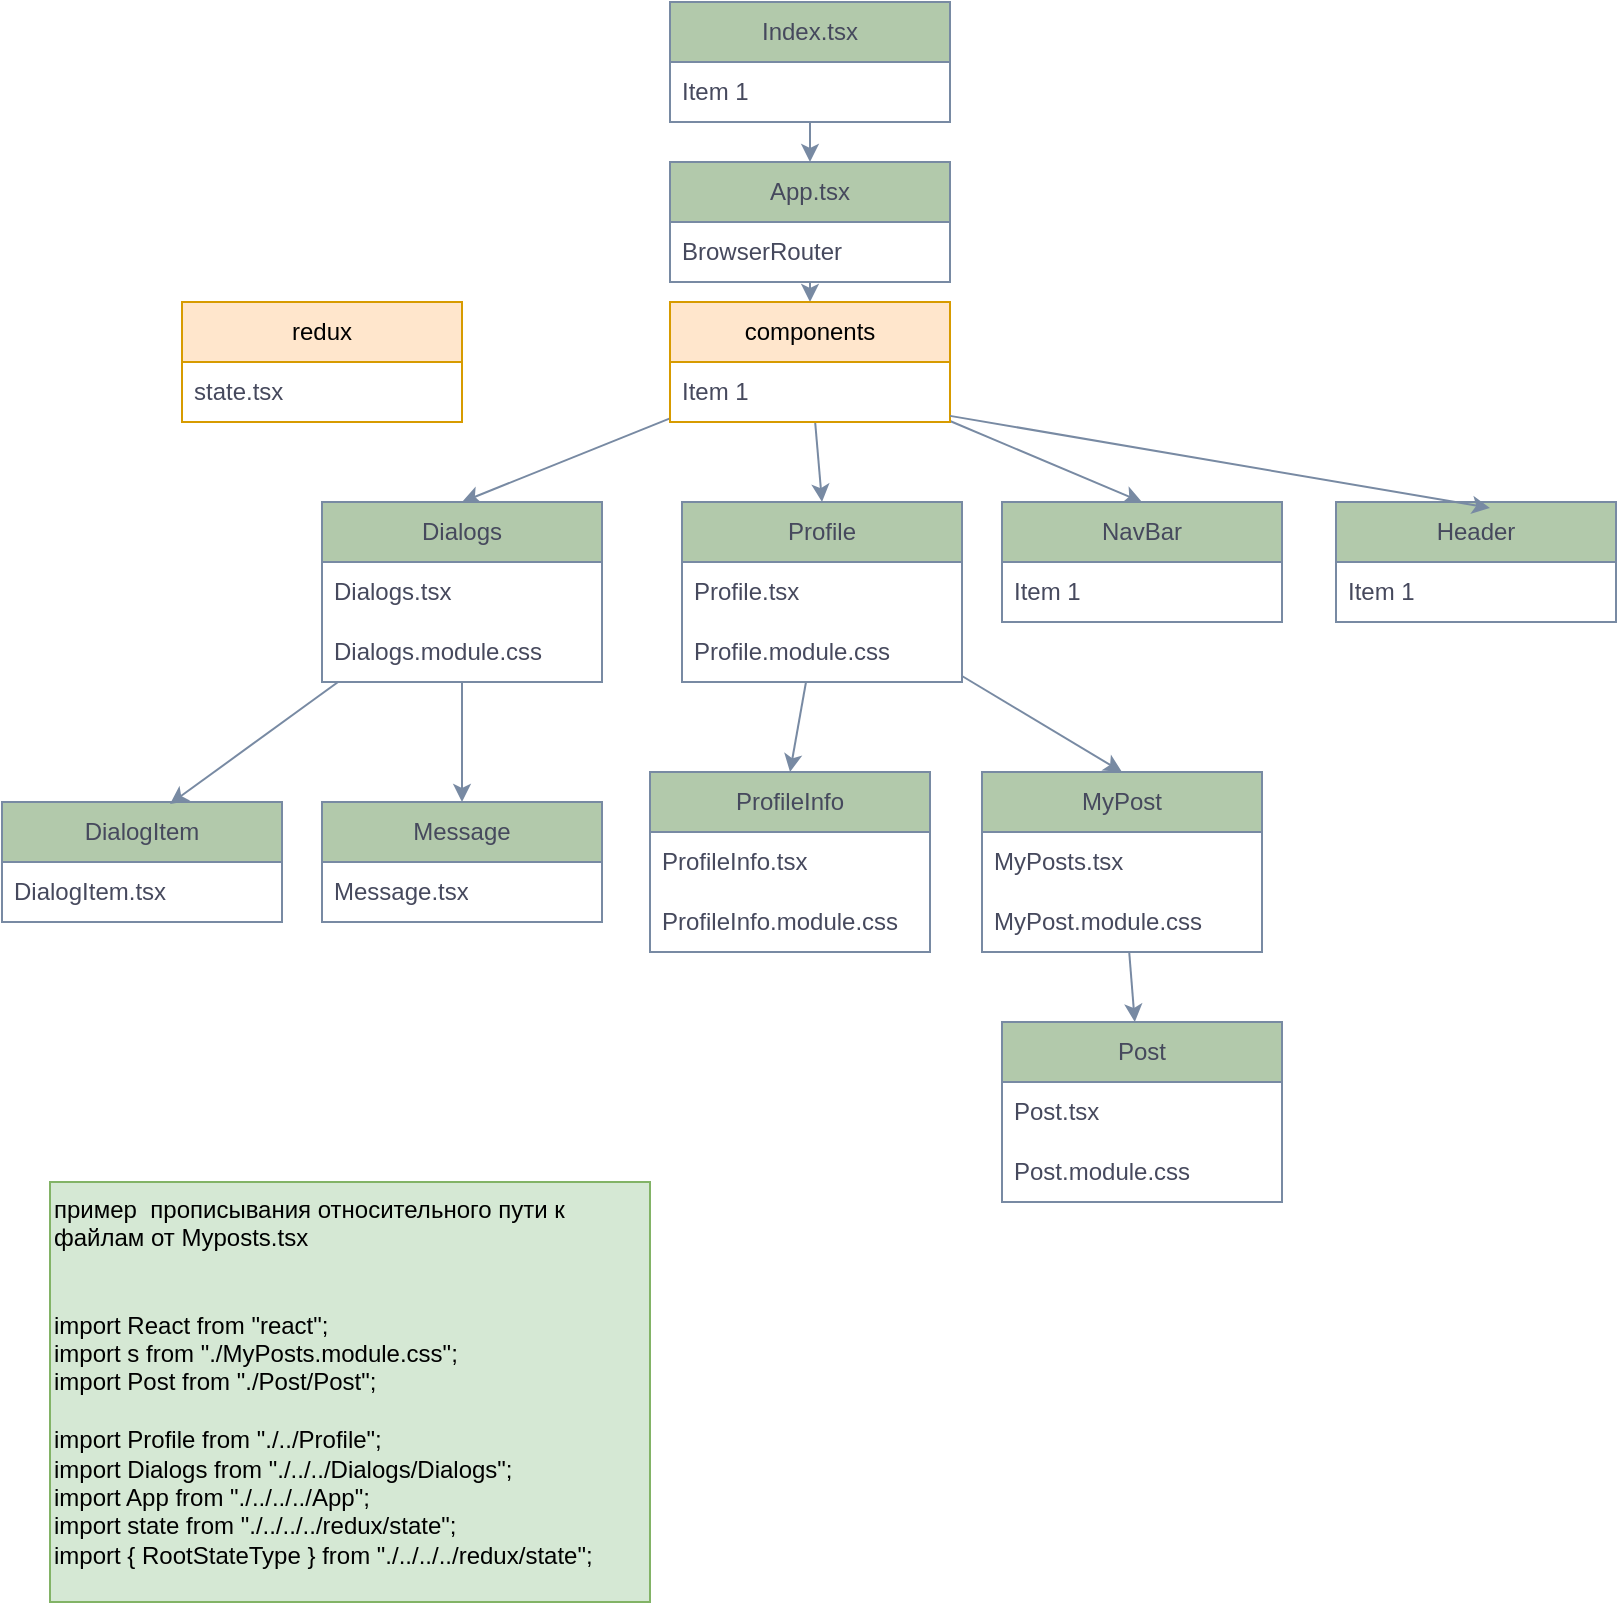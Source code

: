<mxfile version="22.0.8" type="github">
  <diagram name="Страница — 1" id="urgURgvJUuPnAh2E4qDl">
    <mxGraphModel dx="1380" dy="783" grid="1" gridSize="10" guides="1" tooltips="1" connect="1" arrows="1" fold="1" page="1" pageScale="1" pageWidth="827" pageHeight="1169" math="0" shadow="0">
      <root>
        <mxCell id="0" />
        <mxCell id="1" parent="0" />
        <mxCell id="0-VaCWMbDjNM-Yvoz6q8-63" style="edgeStyle=none;rounded=0;orthogonalLoop=1;jettySize=auto;html=1;strokeColor=#788AA3;fontColor=#46495D;fillColor=#B2C9AB;" edge="1" parent="1" source="0-VaCWMbDjNM-Yvoz6q8-4" target="0-VaCWMbDjNM-Yvoz6q8-8">
          <mxGeometry relative="1" as="geometry" />
        </mxCell>
        <mxCell id="0-VaCWMbDjNM-Yvoz6q8-4" value="App.tsx" style="swimlane;fontStyle=0;childLayout=stackLayout;horizontal=1;startSize=30;horizontalStack=0;resizeParent=1;resizeParentMax=0;resizeLast=0;collapsible=1;marginBottom=0;whiteSpace=wrap;html=1;labelBackgroundColor=none;fillColor=#B2C9AB;strokeColor=#788AA3;fontColor=#46495D;" vertex="1" parent="1">
          <mxGeometry x="354" y="110" width="140" height="60" as="geometry" />
        </mxCell>
        <mxCell id="0-VaCWMbDjNM-Yvoz6q8-5" value="BrowserRouter" style="text;strokeColor=none;fillColor=none;align=left;verticalAlign=middle;spacingLeft=4;spacingRight=4;overflow=hidden;points=[[0,0.5],[1,0.5]];portConstraint=eastwest;rotatable=0;whiteSpace=wrap;html=1;labelBackgroundColor=none;fontColor=#46495D;" vertex="1" parent="0-VaCWMbDjNM-Yvoz6q8-4">
          <mxGeometry y="30" width="140" height="30" as="geometry" />
        </mxCell>
        <mxCell id="0-VaCWMbDjNM-Yvoz6q8-51" style="edgeStyle=none;rounded=0;orthogonalLoop=1;jettySize=auto;html=1;entryX=0.5;entryY=0;entryDx=0;entryDy=0;strokeColor=#788AA3;fontColor=#46495D;fillColor=#B2C9AB;" edge="1" parent="1" source="0-VaCWMbDjNM-Yvoz6q8-8" target="0-VaCWMbDjNM-Yvoz6q8-17">
          <mxGeometry relative="1" as="geometry" />
        </mxCell>
        <mxCell id="0-VaCWMbDjNM-Yvoz6q8-52" style="edgeStyle=none;rounded=0;orthogonalLoop=1;jettySize=auto;html=1;entryX=0.5;entryY=0;entryDx=0;entryDy=0;strokeColor=#788AA3;fontColor=#46495D;fillColor=#B2C9AB;" edge="1" parent="1" source="0-VaCWMbDjNM-Yvoz6q8-8" target="0-VaCWMbDjNM-Yvoz6q8-14">
          <mxGeometry relative="1" as="geometry" />
        </mxCell>
        <mxCell id="0-VaCWMbDjNM-Yvoz6q8-53" style="edgeStyle=none;rounded=0;orthogonalLoop=1;jettySize=auto;html=1;entryX=0.5;entryY=0;entryDx=0;entryDy=0;strokeColor=#788AA3;fontColor=#46495D;fillColor=#B2C9AB;" edge="1" parent="1" source="0-VaCWMbDjNM-Yvoz6q8-8" target="0-VaCWMbDjNM-Yvoz6q8-12">
          <mxGeometry relative="1" as="geometry" />
        </mxCell>
        <mxCell id="0-VaCWMbDjNM-Yvoz6q8-8" value="components" style="swimlane;fontStyle=0;childLayout=stackLayout;horizontal=1;startSize=30;horizontalStack=0;resizeParent=1;resizeParentMax=0;resizeLast=0;collapsible=1;marginBottom=0;whiteSpace=wrap;html=1;labelBackgroundColor=none;fillColor=#ffe6cc;strokeColor=#d79b00;" vertex="1" parent="1">
          <mxGeometry x="354" y="180" width="140" height="60" as="geometry" />
        </mxCell>
        <mxCell id="0-VaCWMbDjNM-Yvoz6q8-9" value="Item 1" style="text;strokeColor=none;fillColor=none;align=left;verticalAlign=middle;spacingLeft=4;spacingRight=4;overflow=hidden;points=[[0,0.5],[1,0.5]];portConstraint=eastwest;rotatable=0;whiteSpace=wrap;html=1;labelBackgroundColor=none;fontColor=#46495D;" vertex="1" parent="0-VaCWMbDjNM-Yvoz6q8-8">
          <mxGeometry y="30" width="140" height="30" as="geometry" />
        </mxCell>
        <mxCell id="0-VaCWMbDjNM-Yvoz6q8-56" style="edgeStyle=none;rounded=0;orthogonalLoop=1;jettySize=auto;html=1;entryX=0.5;entryY=0;entryDx=0;entryDy=0;strokeColor=#788AA3;fontColor=#46495D;fillColor=#B2C9AB;" edge="1" parent="1" source="0-VaCWMbDjNM-Yvoz6q8-12" target="0-VaCWMbDjNM-Yvoz6q8-29">
          <mxGeometry relative="1" as="geometry" />
        </mxCell>
        <mxCell id="0-VaCWMbDjNM-Yvoz6q8-57" style="edgeStyle=none;rounded=0;orthogonalLoop=1;jettySize=auto;html=1;entryX=0.5;entryY=0;entryDx=0;entryDy=0;strokeColor=#788AA3;fontColor=#46495D;fillColor=#B2C9AB;" edge="1" parent="1" source="0-VaCWMbDjNM-Yvoz6q8-12" target="0-VaCWMbDjNM-Yvoz6q8-32">
          <mxGeometry relative="1" as="geometry" />
        </mxCell>
        <mxCell id="0-VaCWMbDjNM-Yvoz6q8-12" value="Profile" style="swimlane;fontStyle=0;childLayout=stackLayout;horizontal=1;startSize=30;horizontalStack=0;resizeParent=1;resizeParentMax=0;resizeLast=0;collapsible=1;marginBottom=0;whiteSpace=wrap;html=1;labelBackgroundColor=none;fillColor=#B2C9AB;strokeColor=#788AA3;fontColor=#46495D;" vertex="1" parent="1">
          <mxGeometry x="360" y="280" width="140" height="90" as="geometry">
            <mxRectangle x="350" y="360" width="70" height="30" as="alternateBounds" />
          </mxGeometry>
        </mxCell>
        <mxCell id="0-VaCWMbDjNM-Yvoz6q8-13" value="Profile.tsx" style="text;strokeColor=none;fillColor=none;align=left;verticalAlign=middle;spacingLeft=4;spacingRight=4;overflow=hidden;points=[[0,0.5],[1,0.5]];portConstraint=eastwest;rotatable=0;whiteSpace=wrap;html=1;labelBackgroundColor=none;fontColor=#46495D;" vertex="1" parent="0-VaCWMbDjNM-Yvoz6q8-12">
          <mxGeometry y="30" width="140" height="30" as="geometry" />
        </mxCell>
        <mxCell id="0-VaCWMbDjNM-Yvoz6q8-28" value="Profile.module.css" style="text;strokeColor=none;fillColor=none;align=left;verticalAlign=middle;spacingLeft=4;spacingRight=4;overflow=hidden;points=[[0,0.5],[1,0.5]];portConstraint=eastwest;rotatable=0;whiteSpace=wrap;html=1;labelBackgroundColor=none;fontColor=#46495D;" vertex="1" parent="0-VaCWMbDjNM-Yvoz6q8-12">
          <mxGeometry y="60" width="140" height="30" as="geometry" />
        </mxCell>
        <mxCell id="0-VaCWMbDjNM-Yvoz6q8-59" style="edgeStyle=none;rounded=0;orthogonalLoop=1;jettySize=auto;html=1;entryX=0.5;entryY=0;entryDx=0;entryDy=0;strokeColor=#788AA3;fontColor=#46495D;fillColor=#B2C9AB;" edge="1" parent="1" source="0-VaCWMbDjNM-Yvoz6q8-14" target="0-VaCWMbDjNM-Yvoz6q8-23">
          <mxGeometry relative="1" as="geometry" />
        </mxCell>
        <mxCell id="0-VaCWMbDjNM-Yvoz6q8-14" value="Dialogs" style="swimlane;fontStyle=0;childLayout=stackLayout;horizontal=1;startSize=30;horizontalStack=0;resizeParent=1;resizeParentMax=0;resizeLast=0;collapsible=1;marginBottom=0;whiteSpace=wrap;html=1;labelBackgroundColor=none;fillColor=#B2C9AB;strokeColor=#788AA3;fontColor=#46495D;" vertex="1" parent="1">
          <mxGeometry x="180" y="280" width="140" height="90" as="geometry" />
        </mxCell>
        <mxCell id="0-VaCWMbDjNM-Yvoz6q8-16" value="Dialogs.tsx" style="text;strokeColor=none;fillColor=none;align=left;verticalAlign=middle;spacingLeft=4;spacingRight=4;overflow=hidden;points=[[0,0.5],[1,0.5]];portConstraint=eastwest;rotatable=0;whiteSpace=wrap;html=1;labelBackgroundColor=none;fontColor=#46495D;" vertex="1" parent="0-VaCWMbDjNM-Yvoz6q8-14">
          <mxGeometry y="30" width="140" height="30" as="geometry" />
        </mxCell>
        <mxCell id="0-VaCWMbDjNM-Yvoz6q8-25" value="Dialogs.module.css" style="text;strokeColor=none;fillColor=none;align=left;verticalAlign=middle;spacingLeft=4;spacingRight=4;overflow=hidden;points=[[0,0.5],[1,0.5]];portConstraint=eastwest;rotatable=0;whiteSpace=wrap;html=1;labelBackgroundColor=none;fontColor=#46495D;" vertex="1" parent="0-VaCWMbDjNM-Yvoz6q8-14">
          <mxGeometry y="60" width="140" height="30" as="geometry" />
        </mxCell>
        <mxCell id="0-VaCWMbDjNM-Yvoz6q8-17" value="NavBar" style="swimlane;fontStyle=0;childLayout=stackLayout;horizontal=1;startSize=30;horizontalStack=0;resizeParent=1;resizeParentMax=0;resizeLast=0;collapsible=1;marginBottom=0;whiteSpace=wrap;html=1;labelBackgroundColor=none;fillColor=#B2C9AB;strokeColor=#788AA3;fontColor=#46495D;" vertex="1" parent="1">
          <mxGeometry x="520" y="280" width="140" height="60" as="geometry" />
        </mxCell>
        <mxCell id="0-VaCWMbDjNM-Yvoz6q8-18" value="Item 1" style="text;strokeColor=none;fillColor=none;align=left;verticalAlign=middle;spacingLeft=4;spacingRight=4;overflow=hidden;points=[[0,0.5],[1,0.5]];portConstraint=eastwest;rotatable=0;whiteSpace=wrap;html=1;labelBackgroundColor=none;fontColor=#46495D;" vertex="1" parent="0-VaCWMbDjNM-Yvoz6q8-17">
          <mxGeometry y="30" width="140" height="30" as="geometry" />
        </mxCell>
        <mxCell id="0-VaCWMbDjNM-Yvoz6q8-19" value="Header" style="swimlane;fontStyle=0;childLayout=stackLayout;horizontal=1;startSize=30;horizontalStack=0;resizeParent=1;resizeParentMax=0;resizeLast=0;collapsible=1;marginBottom=0;whiteSpace=wrap;html=1;labelBackgroundColor=none;fillColor=#B2C9AB;strokeColor=#788AA3;fontColor=#46495D;" vertex="1" parent="1">
          <mxGeometry x="687" y="280" width="140" height="60" as="geometry" />
        </mxCell>
        <mxCell id="0-VaCWMbDjNM-Yvoz6q8-20" value="Item 1" style="text;strokeColor=none;fillColor=none;align=left;verticalAlign=middle;spacingLeft=4;spacingRight=4;overflow=hidden;points=[[0,0.5],[1,0.5]];portConstraint=eastwest;rotatable=0;whiteSpace=wrap;html=1;labelBackgroundColor=none;fontColor=#46495D;" vertex="1" parent="0-VaCWMbDjNM-Yvoz6q8-19">
          <mxGeometry y="30" width="140" height="30" as="geometry" />
        </mxCell>
        <mxCell id="0-VaCWMbDjNM-Yvoz6q8-21" value="DialogItem" style="swimlane;fontStyle=0;childLayout=stackLayout;horizontal=1;startSize=30;horizontalStack=0;resizeParent=1;resizeParentMax=0;resizeLast=0;collapsible=1;marginBottom=0;whiteSpace=wrap;html=1;labelBackgroundColor=none;fillColor=#B2C9AB;strokeColor=#788AA3;fontColor=#46495D;" vertex="1" parent="1">
          <mxGeometry x="20" y="430" width="140" height="60" as="geometry" />
        </mxCell>
        <mxCell id="0-VaCWMbDjNM-Yvoz6q8-22" value="DialogItem.tsx" style="text;strokeColor=none;fillColor=none;align=left;verticalAlign=middle;spacingLeft=4;spacingRight=4;overflow=hidden;points=[[0,0.5],[1,0.5]];portConstraint=eastwest;rotatable=0;whiteSpace=wrap;html=1;labelBackgroundColor=none;fontColor=#46495D;" vertex="1" parent="0-VaCWMbDjNM-Yvoz6q8-21">
          <mxGeometry y="30" width="140" height="30" as="geometry" />
        </mxCell>
        <mxCell id="0-VaCWMbDjNM-Yvoz6q8-23" value="Message" style="swimlane;fontStyle=0;childLayout=stackLayout;horizontal=1;startSize=30;horizontalStack=0;resizeParent=1;resizeParentMax=0;resizeLast=0;collapsible=1;marginBottom=0;whiteSpace=wrap;html=1;labelBackgroundColor=none;fillColor=#B2C9AB;strokeColor=#788AA3;fontColor=#46495D;" vertex="1" parent="1">
          <mxGeometry x="180" y="430" width="140" height="60" as="geometry" />
        </mxCell>
        <mxCell id="0-VaCWMbDjNM-Yvoz6q8-24" value="Message.tsx" style="text;strokeColor=none;fillColor=none;align=left;verticalAlign=middle;spacingLeft=4;spacingRight=4;overflow=hidden;points=[[0,0.5],[1,0.5]];portConstraint=eastwest;rotatable=0;whiteSpace=wrap;html=1;labelBackgroundColor=none;fontColor=#46495D;" vertex="1" parent="0-VaCWMbDjNM-Yvoz6q8-23">
          <mxGeometry y="30" width="140" height="30" as="geometry" />
        </mxCell>
        <mxCell id="0-VaCWMbDjNM-Yvoz6q8-29" value="ProfileInfo" style="swimlane;fontStyle=0;childLayout=stackLayout;horizontal=1;startSize=30;horizontalStack=0;resizeParent=1;resizeParentMax=0;resizeLast=0;collapsible=1;marginBottom=0;whiteSpace=wrap;html=1;labelBackgroundColor=none;fillColor=#B2C9AB;strokeColor=#788AA3;fontColor=#46495D;" vertex="1" parent="1">
          <mxGeometry x="344" y="415" width="140" height="90" as="geometry" />
        </mxCell>
        <mxCell id="0-VaCWMbDjNM-Yvoz6q8-30" value="ProfileInfo.tsx" style="text;strokeColor=none;fillColor=none;align=left;verticalAlign=middle;spacingLeft=4;spacingRight=4;overflow=hidden;points=[[0,0.5],[1,0.5]];portConstraint=eastwest;rotatable=0;whiteSpace=wrap;html=1;labelBackgroundColor=none;fontColor=#46495D;" vertex="1" parent="0-VaCWMbDjNM-Yvoz6q8-29">
          <mxGeometry y="30" width="140" height="30" as="geometry" />
        </mxCell>
        <mxCell id="0-VaCWMbDjNM-Yvoz6q8-31" value="ProfileInfo.module.css" style="text;strokeColor=none;fillColor=none;align=left;verticalAlign=middle;spacingLeft=4;spacingRight=4;overflow=hidden;points=[[0,0.5],[1,0.5]];portConstraint=eastwest;rotatable=0;whiteSpace=wrap;html=1;labelBackgroundColor=none;fontColor=#46495D;" vertex="1" parent="0-VaCWMbDjNM-Yvoz6q8-29">
          <mxGeometry y="60" width="140" height="30" as="geometry" />
        </mxCell>
        <mxCell id="0-VaCWMbDjNM-Yvoz6q8-58" style="edgeStyle=none;rounded=0;orthogonalLoop=1;jettySize=auto;html=1;strokeColor=#788AA3;fontColor=#46495D;fillColor=#B2C9AB;" edge="1" parent="1" source="0-VaCWMbDjNM-Yvoz6q8-32" target="0-VaCWMbDjNM-Yvoz6q8-35">
          <mxGeometry relative="1" as="geometry" />
        </mxCell>
        <mxCell id="0-VaCWMbDjNM-Yvoz6q8-32" value="MyPost" style="swimlane;fontStyle=0;childLayout=stackLayout;horizontal=1;startSize=30;horizontalStack=0;resizeParent=1;resizeParentMax=0;resizeLast=0;collapsible=1;marginBottom=0;whiteSpace=wrap;html=1;labelBackgroundColor=none;fillColor=#B2C9AB;strokeColor=#788AA3;fontColor=#46495D;" vertex="1" parent="1">
          <mxGeometry x="510" y="415" width="140" height="90" as="geometry" />
        </mxCell>
        <mxCell id="0-VaCWMbDjNM-Yvoz6q8-33" value="MyPosts.tsx" style="text;strokeColor=none;fillColor=none;align=left;verticalAlign=middle;spacingLeft=4;spacingRight=4;overflow=hidden;points=[[0,0.5],[1,0.5]];portConstraint=eastwest;rotatable=0;whiteSpace=wrap;html=1;labelBackgroundColor=none;fontColor=#46495D;" vertex="1" parent="0-VaCWMbDjNM-Yvoz6q8-32">
          <mxGeometry y="30" width="140" height="30" as="geometry" />
        </mxCell>
        <mxCell id="0-VaCWMbDjNM-Yvoz6q8-34" value="MyPost.module.css" style="text;strokeColor=none;fillColor=none;align=left;verticalAlign=middle;spacingLeft=4;spacingRight=4;overflow=hidden;points=[[0,0.5],[1,0.5]];portConstraint=eastwest;rotatable=0;whiteSpace=wrap;html=1;labelBackgroundColor=none;fontColor=#46495D;" vertex="1" parent="0-VaCWMbDjNM-Yvoz6q8-32">
          <mxGeometry y="60" width="140" height="30" as="geometry" />
        </mxCell>
        <mxCell id="0-VaCWMbDjNM-Yvoz6q8-35" value="Post" style="swimlane;fontStyle=0;childLayout=stackLayout;horizontal=1;startSize=30;horizontalStack=0;resizeParent=1;resizeParentMax=0;resizeLast=0;collapsible=1;marginBottom=0;whiteSpace=wrap;html=1;labelBackgroundColor=none;fillColor=#B2C9AB;strokeColor=#788AA3;fontColor=#46495D;" vertex="1" parent="1">
          <mxGeometry x="520" y="540" width="140" height="90" as="geometry" />
        </mxCell>
        <mxCell id="0-VaCWMbDjNM-Yvoz6q8-36" value="Post.tsx" style="text;strokeColor=none;fillColor=none;align=left;verticalAlign=middle;spacingLeft=4;spacingRight=4;overflow=hidden;points=[[0,0.5],[1,0.5]];portConstraint=eastwest;rotatable=0;whiteSpace=wrap;html=1;labelBackgroundColor=none;fontColor=#46495D;" vertex="1" parent="0-VaCWMbDjNM-Yvoz6q8-35">
          <mxGeometry y="30" width="140" height="30" as="geometry" />
        </mxCell>
        <mxCell id="0-VaCWMbDjNM-Yvoz6q8-37" value="Post.module.css" style="text;strokeColor=none;fillColor=none;align=left;verticalAlign=middle;spacingLeft=4;spacingRight=4;overflow=hidden;points=[[0,0.5],[1,0.5]];portConstraint=eastwest;rotatable=0;whiteSpace=wrap;html=1;labelBackgroundColor=none;fontColor=#46495D;" vertex="1" parent="0-VaCWMbDjNM-Yvoz6q8-35">
          <mxGeometry y="60" width="140" height="30" as="geometry" />
        </mxCell>
        <mxCell id="0-VaCWMbDjNM-Yvoz6q8-54" style="edgeStyle=none;rounded=0;orthogonalLoop=1;jettySize=auto;html=1;entryX=0.55;entryY=0.05;entryDx=0;entryDy=0;entryPerimeter=0;strokeColor=#788AA3;fontColor=#46495D;fillColor=#B2C9AB;" edge="1" parent="1" source="0-VaCWMbDjNM-Yvoz6q8-9" target="0-VaCWMbDjNM-Yvoz6q8-19">
          <mxGeometry relative="1" as="geometry" />
        </mxCell>
        <mxCell id="0-VaCWMbDjNM-Yvoz6q8-60" style="edgeStyle=none;rounded=0;orthogonalLoop=1;jettySize=auto;html=1;entryX=0.6;entryY=0.017;entryDx=0;entryDy=0;entryPerimeter=0;strokeColor=#788AA3;fontColor=#46495D;fillColor=#B2C9AB;" edge="1" parent="1" source="0-VaCWMbDjNM-Yvoz6q8-14" target="0-VaCWMbDjNM-Yvoz6q8-21">
          <mxGeometry relative="1" as="geometry" />
        </mxCell>
        <mxCell id="0-VaCWMbDjNM-Yvoz6q8-64" style="edgeStyle=none;rounded=0;orthogonalLoop=1;jettySize=auto;html=1;strokeColor=#788AA3;fontColor=#46495D;fillColor=#B2C9AB;" edge="1" parent="1" source="0-VaCWMbDjNM-Yvoz6q8-61" target="0-VaCWMbDjNM-Yvoz6q8-4">
          <mxGeometry relative="1" as="geometry" />
        </mxCell>
        <mxCell id="0-VaCWMbDjNM-Yvoz6q8-61" value="Index.tsx" style="swimlane;fontStyle=0;childLayout=stackLayout;horizontal=1;startSize=30;horizontalStack=0;resizeParent=1;resizeParentMax=0;resizeLast=0;collapsible=1;marginBottom=0;whiteSpace=wrap;html=1;labelBackgroundColor=none;fillColor=#B2C9AB;strokeColor=#788AA3;fontColor=#46495D;" vertex="1" parent="1">
          <mxGeometry x="354" y="30" width="140" height="60" as="geometry" />
        </mxCell>
        <mxCell id="0-VaCWMbDjNM-Yvoz6q8-62" value="Item 1" style="text;strokeColor=none;fillColor=none;align=left;verticalAlign=middle;spacingLeft=4;spacingRight=4;overflow=hidden;points=[[0,0.5],[1,0.5]];portConstraint=eastwest;rotatable=0;whiteSpace=wrap;html=1;labelBackgroundColor=none;fontColor=#46495D;" vertex="1" parent="0-VaCWMbDjNM-Yvoz6q8-61">
          <mxGeometry y="30" width="140" height="30" as="geometry" />
        </mxCell>
        <mxCell id="0-VaCWMbDjNM-Yvoz6q8-65" value="redux" style="swimlane;fontStyle=0;childLayout=stackLayout;horizontal=1;startSize=30;horizontalStack=0;resizeParent=1;resizeParentMax=0;resizeLast=0;collapsible=1;marginBottom=0;whiteSpace=wrap;html=1;labelBackgroundColor=none;fillColor=#ffe6cc;strokeColor=#d79b00;" vertex="1" parent="1">
          <mxGeometry x="110" y="180" width="140" height="60" as="geometry" />
        </mxCell>
        <mxCell id="0-VaCWMbDjNM-Yvoz6q8-66" value="state.tsx" style="text;strokeColor=none;fillColor=none;align=left;verticalAlign=middle;spacingLeft=4;spacingRight=4;overflow=hidden;points=[[0,0.5],[1,0.5]];portConstraint=eastwest;rotatable=0;whiteSpace=wrap;html=1;labelBackgroundColor=none;fontColor=#46495D;" vertex="1" parent="0-VaCWMbDjNM-Yvoz6q8-65">
          <mxGeometry y="30" width="140" height="30" as="geometry" />
        </mxCell>
        <mxCell id="0-VaCWMbDjNM-Yvoz6q8-70" value="пример&amp;nbsp; прописывания относительного пути к файлам от Myposts.tsx&lt;br&gt;&lt;br&gt;&lt;br&gt;import React from &quot;react&quot;;&lt;br&gt;import s from &quot;./MyPosts.module.css&quot;;&lt;br&gt;import Post from &quot;./Post/Post&quot;;&lt;br&gt;&lt;br&gt;import Profile from &quot;./../Profile&quot;;&lt;br&gt;import Dialogs from &quot;./../../Dialogs/Dialogs&quot;;&lt;br&gt;import App from &quot;./../../../App&quot;;&lt;br&gt;import state from &quot;./../../../redux/state&quot;;&lt;br&gt;import  { RootStateType } from &quot;./../../../redux/state&quot;;" style="text;whiteSpace=wrap;html=1;fillColor=#d5e8d4;strokeColor=#82b366;" vertex="1" parent="1">
          <mxGeometry x="44" y="620" width="300" height="210" as="geometry" />
        </mxCell>
      </root>
    </mxGraphModel>
  </diagram>
</mxfile>
